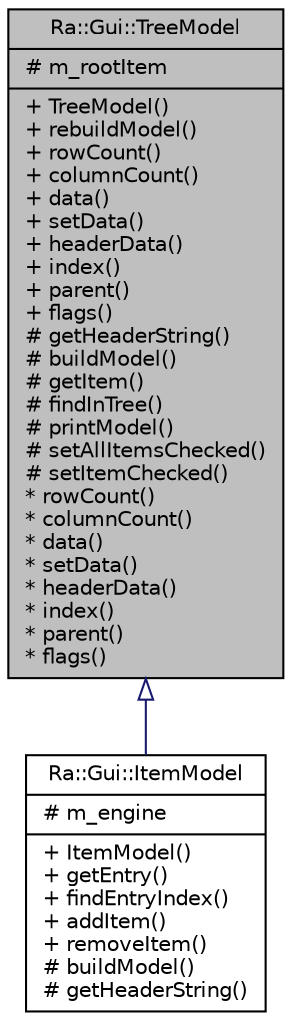 digraph "Ra::Gui::TreeModel"
{
 // INTERACTIVE_SVG=YES
 // LATEX_PDF_SIZE
  edge [fontname="Helvetica",fontsize="10",labelfontname="Helvetica",labelfontsize="10"];
  node [fontname="Helvetica",fontsize="10",shape=record];
  Node1 [label="{Ra::Gui::TreeModel\n|# m_rootItem\l|+ TreeModel()\l+ rebuildModel()\l+ rowCount()\l+ columnCount()\l+ data()\l+ setData()\l+ headerData()\l+ index()\l+ parent()\l+ flags()\l# getHeaderString()\l# buildModel()\l# getItem()\l# findInTree()\l# printModel()\l# setAllItemsChecked()\l# setItemChecked()\l* rowCount()\l* columnCount()\l* data()\l* setData()\l* headerData()\l* index()\l* parent()\l* flags()\l}",height=0.2,width=0.4,color="black", fillcolor="grey75", style="filled", fontcolor="black",tooltip=" "];
  Node1 -> Node2 [dir="back",color="midnightblue",fontsize="10",style="solid",arrowtail="onormal",fontname="Helvetica"];
  Node2 [label="{Ra::Gui::ItemModel\n|# m_engine\l|+ ItemModel()\l+ getEntry()\l+ findEntryIndex()\l+ addItem()\l+ removeItem()\l# buildModel()\l# getHeaderString()\l}",height=0.2,width=0.4,color="black", fillcolor="white", style="filled",URL="$classRa_1_1Gui_1_1ItemModel.html",tooltip=" "];
}
